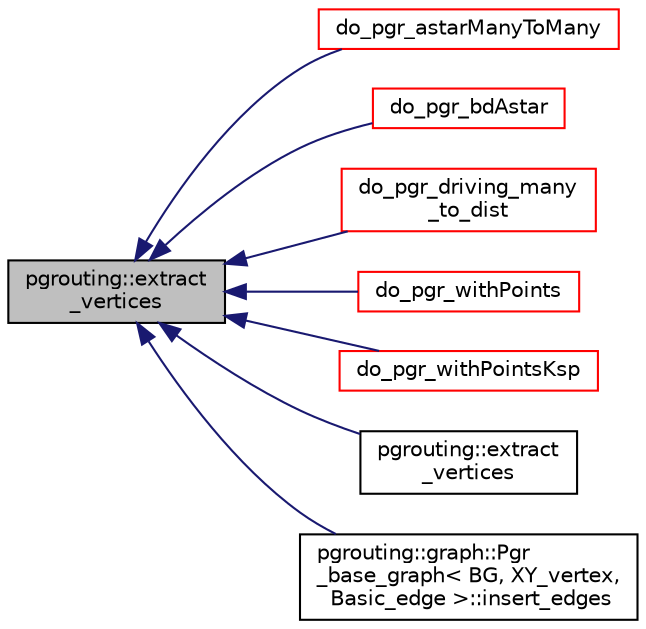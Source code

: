 digraph "pgrouting::extract_vertices"
{
  edge [fontname="Helvetica",fontsize="10",labelfontname="Helvetica",labelfontsize="10"];
  node [fontname="Helvetica",fontsize="10",shape=record];
  rankdir="LR";
  Node9 [label="pgrouting::extract\l_vertices",height=0.2,width=0.4,color="black", fillcolor="grey75", style="filled", fontcolor="black"];
  Node9 -> Node10 [dir="back",color="midnightblue",fontsize="10",style="solid",fontname="Helvetica"];
  Node10 [label="do_pgr_astarManyToMany",height=0.2,width=0.4,color="red", fillcolor="white", style="filled",URL="$astar__driver_8h.html#a9d704ded9944c8b035f5f37e42e587cb"];
  Node9 -> Node13 [dir="back",color="midnightblue",fontsize="10",style="solid",fontname="Helvetica"];
  Node13 [label="do_pgr_bdAstar",height=0.2,width=0.4,color="red", fillcolor="white", style="filled",URL="$bdAstar__driver_8h.html#aaa83efe9d05a08432a2f0bff6fd8ccd0"];
  Node9 -> Node16 [dir="back",color="midnightblue",fontsize="10",style="solid",fontname="Helvetica"];
  Node16 [label="do_pgr_driving_many\l_to_dist",height=0.2,width=0.4,color="red", fillcolor="white", style="filled",URL="$drivedist__driver_8h.html#a1e65fbf0a2804179d6164355030a560f"];
  Node9 -> Node19 [dir="back",color="midnightblue",fontsize="10",style="solid",fontname="Helvetica"];
  Node19 [label="do_pgr_withPoints",height=0.2,width=0.4,color="red", fillcolor="white", style="filled",URL="$withPoints__driver_8h.html#a21c2758706c9735f75143b96fe93defd"];
  Node9 -> Node22 [dir="back",color="midnightblue",fontsize="10",style="solid",fontname="Helvetica"];
  Node22 [label="do_pgr_withPointsKsp",height=0.2,width=0.4,color="red", fillcolor="white", style="filled",URL="$withPoints__ksp__driver_8h.html#ad523d2aea4f9d3d885f6b23b835a660a"];
  Node9 -> Node25 [dir="back",color="midnightblue",fontsize="10",style="solid",fontname="Helvetica"];
  Node25 [label="pgrouting::extract\l_vertices",height=0.2,width=0.4,color="black", fillcolor="white", style="filled",URL="$namespacepgrouting.html#a9a4a650140046a0ff4f6c5922a7040c1"];
  Node9 -> Node26 [dir="back",color="midnightblue",fontsize="10",style="solid",fontname="Helvetica"];
  Node26 [label="pgrouting::graph::Pgr\l_base_graph\< BG, XY_vertex,\l Basic_edge \>::insert_edges",height=0.2,width=0.4,color="black", fillcolor="white", style="filled",URL="$classpgrouting_1_1graph_1_1Pgr__base__graph.html#a61707a2edbad526cf5f5754d61d987c1",tooltip="Inserts count edges of type pgr_edge_t into the graph The set of edges should not have an illegal ver..."];
}
